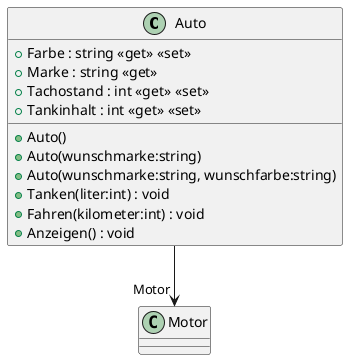 @startuml
class Auto {
    + Farbe : string <<get>> <<set>>
    + Marke : string <<get>>
    + Tachostand : int <<get>> <<set>>
    + Tankinhalt : int <<get>> <<set>>
    + Auto()
    + Auto(wunschmarke:string)
    + Auto(wunschmarke:string, wunschfarbe:string)
    + Tanken(liter:int) : void
    + Fahren(kilometer:int) : void
    + Anzeigen() : void
}
Auto --> "Motor" Motor
@enduml
